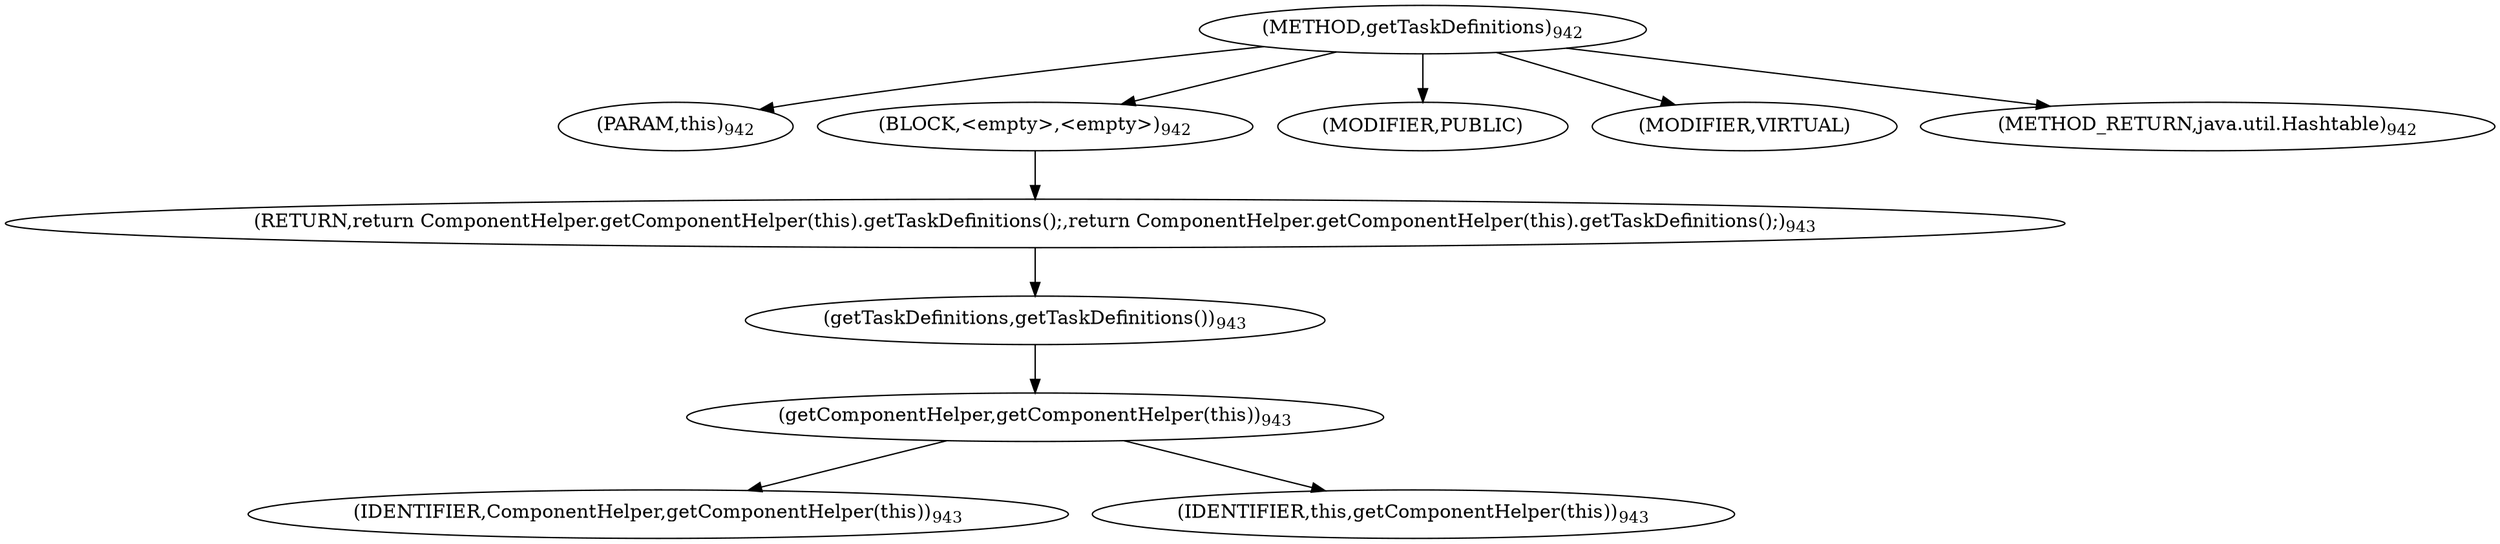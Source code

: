 digraph "getTaskDefinitions" {  
"1448" [label = <(METHOD,getTaskDefinitions)<SUB>942</SUB>> ]
"98" [label = <(PARAM,this)<SUB>942</SUB>> ]
"1449" [label = <(BLOCK,&lt;empty&gt;,&lt;empty&gt;)<SUB>942</SUB>> ]
"1450" [label = <(RETURN,return ComponentHelper.getComponentHelper(this).getTaskDefinitions();,return ComponentHelper.getComponentHelper(this).getTaskDefinitions();)<SUB>943</SUB>> ]
"1451" [label = <(getTaskDefinitions,getTaskDefinitions())<SUB>943</SUB>> ]
"1452" [label = <(getComponentHelper,getComponentHelper(this))<SUB>943</SUB>> ]
"1453" [label = <(IDENTIFIER,ComponentHelper,getComponentHelper(this))<SUB>943</SUB>> ]
"97" [label = <(IDENTIFIER,this,getComponentHelper(this))<SUB>943</SUB>> ]
"1454" [label = <(MODIFIER,PUBLIC)> ]
"1455" [label = <(MODIFIER,VIRTUAL)> ]
"1456" [label = <(METHOD_RETURN,java.util.Hashtable)<SUB>942</SUB>> ]
  "1448" -> "98" 
  "1448" -> "1449" 
  "1448" -> "1454" 
  "1448" -> "1455" 
  "1448" -> "1456" 
  "1449" -> "1450" 
  "1450" -> "1451" 
  "1451" -> "1452" 
  "1452" -> "1453" 
  "1452" -> "97" 
}
